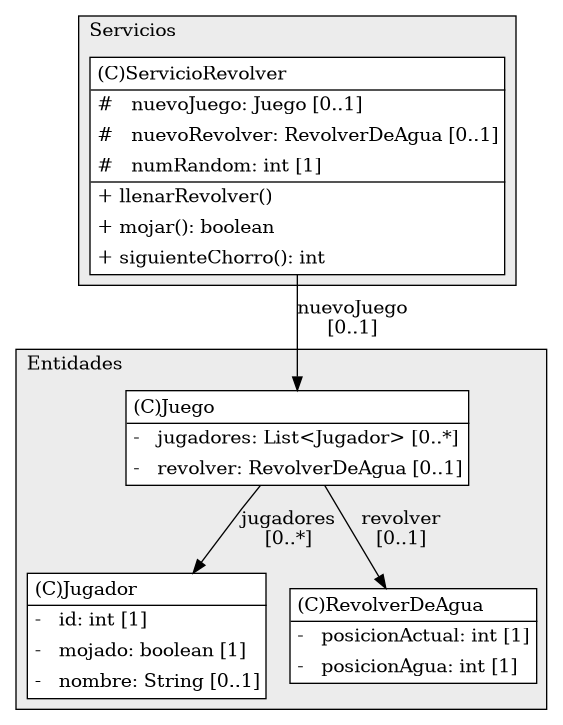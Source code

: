 @startuml

/' diagram meta data start
config=StructureConfiguration;
{
  "projectClassification": {
    "searchMode": "OpenProject", // OpenProject, AllProjects
    "includedProjects": "",
    "pathEndKeywords": "*.impl",
    "isClientPath": "",
    "isClientName": "",
    "isTestPath": "",
    "isTestName": "",
    "isMappingPath": "",
    "isMappingName": "",
    "isDataAccessPath": "",
    "isDataAccessName": "",
    "isDataStructurePath": "",
    "isDataStructureName": "",
    "isInterfaceStructuresPath": "",
    "isInterfaceStructuresName": "",
    "isEntryPointPath": "",
    "isEntryPointName": "",
    "treatFinalFieldsAsMandatory": false
  },
  "graphRestriction": {
    "classPackageExcludeFilter": "",
    "classPackageIncludeFilter": "",
    "classNameExcludeFilter": "",
    "classNameIncludeFilter": "",
    "methodNameExcludeFilter": "",
    "methodNameIncludeFilter": "",
    "removeByInheritance": "", // inheritance/annotation based filtering is done in a second step
    "removeByAnnotation": "",
    "removeByClassPackage": "", // cleanup the graph after inheritance/annotation based filtering is done
    "removeByClassName": "",
    "cutMappings": false,
    "cutEnum": true,
    "cutTests": true,
    "cutClient": true,
    "cutDataAccess": false,
    "cutInterfaceStructures": false,
    "cutDataStructures": false,
    "cutGetterAndSetter": true,
    "cutConstructors": true
  },
  "graphTraversal": {
    "forwardDepth": 6,
    "backwardDepth": 6,
    "classPackageExcludeFilter": "",
    "classPackageIncludeFilter": "",
    "classNameExcludeFilter": "",
    "classNameIncludeFilter": "",
    "methodNameExcludeFilter": "",
    "methodNameIncludeFilter": "",
    "hideMappings": false,
    "hideDataStructures": false,
    "hidePrivateMethods": true,
    "hideInterfaceCalls": true, // indirection: implementation -> interface (is hidden) -> implementation
    "onlyShowApplicationEntryPoints": false, // root node is included
    "useMethodCallsForStructureDiagram": "ForwardOnly" // ForwardOnly, BothDirections, No
  },
  "details": {
    "aggregation": "GroupByClass", // ByClass, GroupByClass, None
    "showClassGenericTypes": true,
    "showMethods": true,
    "showMethodParameterNames": true,
    "showMethodParameterTypes": true,
    "showMethodReturnType": true,
    "showPackageLevels": 2,
    "showDetailedClassStructure": true
  },
  "rootClass": "Entidades.Juego",
  "extensionCallbackMethod": "" // qualified.class.name#methodName - signature: public static String method(String)
}
diagram meta data end '/



digraph g {
    rankdir="TB"
    splines=polyline
    

'nodes 
subgraph cluster_1247916087 { 
   	label=Entidades
	labeljust=l
	fillcolor="#ececec"
	style=filled
   
   Juego1247916087[
	label=<<TABLE BORDER="1" CELLBORDER="0" CELLPADDING="4" CELLSPACING="0">
<TR><TD ALIGN="LEFT" >(C)Juego</TD></TR>
<HR/>
<TR><TD ALIGN="LEFT" >-   jugadores: List&lt;Jugador&gt; [0..*]</TD></TR>
<TR><TD ALIGN="LEFT" >-   revolver: RevolverDeAgua [0..1]</TD></TR>
</TABLE>>
	style=filled
	margin=0
	shape=plaintext
	fillcolor="#FFFFFF"
];

Jugador1247916087[
	label=<<TABLE BORDER="1" CELLBORDER="0" CELLPADDING="4" CELLSPACING="0">
<TR><TD ALIGN="LEFT" >(C)Jugador</TD></TR>
<HR/>
<TR><TD ALIGN="LEFT" >-   id: int [1]</TD></TR>
<TR><TD ALIGN="LEFT" >-   mojado: boolean [1]</TD></TR>
<TR><TD ALIGN="LEFT" >-   nombre: String [0..1]</TD></TR>
</TABLE>>
	style=filled
	margin=0
	shape=plaintext
	fillcolor="#FFFFFF"
];

RevolverDeAgua1247916087[
	label=<<TABLE BORDER="1" CELLBORDER="0" CELLPADDING="4" CELLSPACING="0">
<TR><TD ALIGN="LEFT" >(C)RevolverDeAgua</TD></TR>
<HR/>
<TR><TD ALIGN="LEFT" >-   posicionActual: int [1]</TD></TR>
<TR><TD ALIGN="LEFT" >-   posicionAgua: int [1]</TD></TR>
</TABLE>>
	style=filled
	margin=0
	shape=plaintext
	fillcolor="#FFFFFF"
];
} 

subgraph cluster_1809787453 { 
   	label=Servicios
	labeljust=l
	fillcolor="#ececec"
	style=filled
   
   ServicioRevolver1809787453[
	label=<<TABLE BORDER="1" CELLBORDER="0" CELLPADDING="4" CELLSPACING="0">
<TR><TD ALIGN="LEFT" >(C)ServicioRevolver</TD></TR>
<HR/>
<TR><TD ALIGN="LEFT" >#   nuevoJuego: Juego [0..1]</TD></TR>
<TR><TD ALIGN="LEFT" >#   nuevoRevolver: RevolverDeAgua [0..1]</TD></TR>
<TR><TD ALIGN="LEFT" >#   numRandom: int [1]</TD></TR>
<HR/>
<TR><TD ALIGN="LEFT" >+ llenarRevolver()</TD></TR>
<TR><TD ALIGN="LEFT" >+ mojar(): boolean</TD></TR>
<TR><TD ALIGN="LEFT" >+ siguienteChorro(): int</TD></TR>
</TABLE>>
	style=filled
	margin=0
	shape=plaintext
	fillcolor="#FFFFFF"
];
} 

'edges    
Juego1247916087 -> Jugador1247916087[label="jugadores
[0..*]"];
Juego1247916087 -> RevolverDeAgua1247916087[label="revolver
[0..1]"];
ServicioRevolver1809787453 -> Juego1247916087[label="nuevoJuego
[0..1]"];
    
}
@enduml